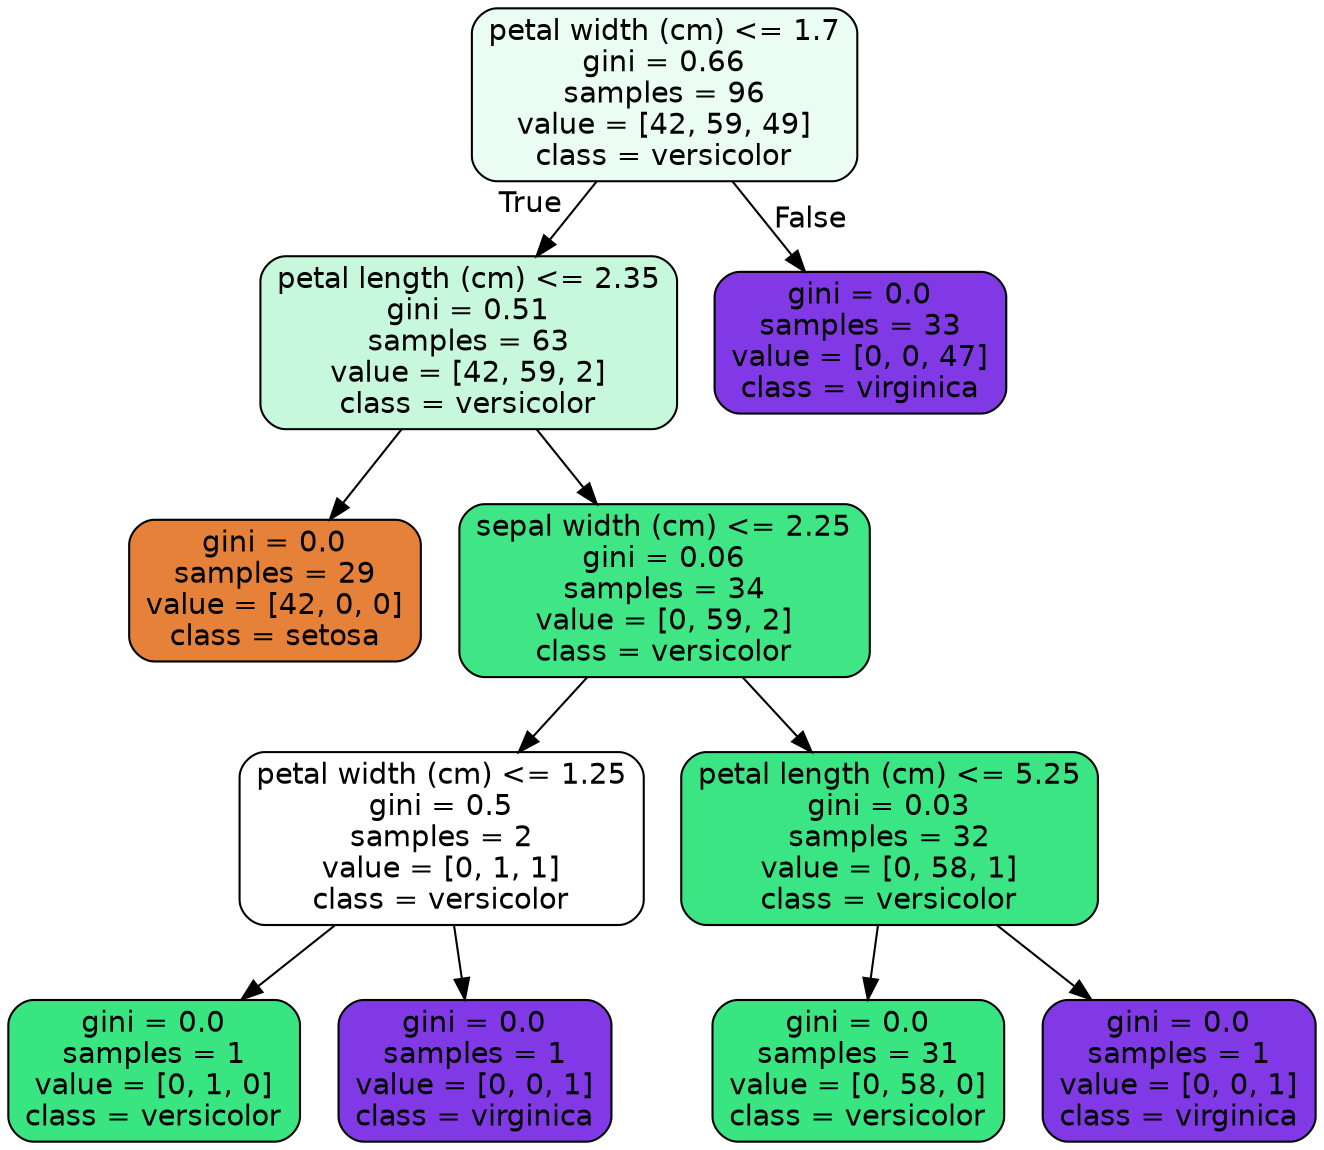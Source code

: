 digraph Tree {
node [shape=box, style="filled, rounded", color="black", fontname=helvetica] ;
edge [fontname=helvetica] ;
0 [label="petal width (cm) <= 1.7\ngini = 0.66\nsamples = 96\nvalue = [42, 59, 49]\nclass = versicolor", fillcolor="#ebfcf3"] ;
1 [label="petal length (cm) <= 2.35\ngini = 0.51\nsamples = 63\nvalue = [42, 59, 2]\nclass = versicolor", fillcolor="#c8f8dc"] ;
0 -> 1 [labeldistance=2.5, labelangle=45, headlabel="True"] ;
2 [label="gini = 0.0\nsamples = 29\nvalue = [42, 0, 0]\nclass = setosa", fillcolor="#e58139"] ;
1 -> 2 ;
3 [label="sepal width (cm) <= 2.25\ngini = 0.06\nsamples = 34\nvalue = [0, 59, 2]\nclass = versicolor", fillcolor="#40e685"] ;
1 -> 3 ;
4 [label="petal width (cm) <= 1.25\ngini = 0.5\nsamples = 2\nvalue = [0, 1, 1]\nclass = versicolor", fillcolor="#ffffff"] ;
3 -> 4 ;
5 [label="gini = 0.0\nsamples = 1\nvalue = [0, 1, 0]\nclass = versicolor", fillcolor="#39e581"] ;
4 -> 5 ;
6 [label="gini = 0.0\nsamples = 1\nvalue = [0, 0, 1]\nclass = virginica", fillcolor="#8139e5"] ;
4 -> 6 ;
7 [label="petal length (cm) <= 5.25\ngini = 0.03\nsamples = 32\nvalue = [0, 58, 1]\nclass = versicolor", fillcolor="#3ce583"] ;
3 -> 7 ;
8 [label="gini = 0.0\nsamples = 31\nvalue = [0, 58, 0]\nclass = versicolor", fillcolor="#39e581"] ;
7 -> 8 ;
9 [label="gini = 0.0\nsamples = 1\nvalue = [0, 0, 1]\nclass = virginica", fillcolor="#8139e5"] ;
7 -> 9 ;
10 [label="gini = 0.0\nsamples = 33\nvalue = [0, 0, 47]\nclass = virginica", fillcolor="#8139e5"] ;
0 -> 10 [labeldistance=2.5, labelangle=-45, headlabel="False"] ;
}